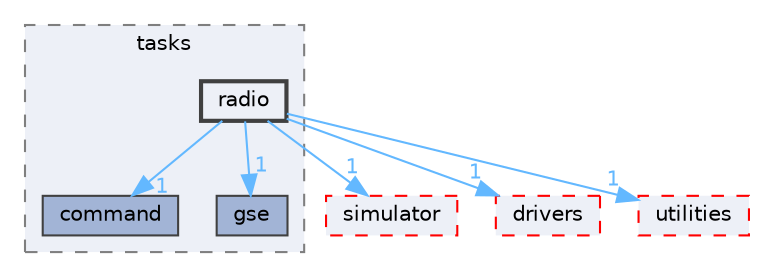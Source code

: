 digraph "radio"
{
 // INTERACTIVE_SVG=YES
 // LATEX_PDF_SIZE
  bgcolor="transparent";
  edge [fontname=Helvetica,fontsize=10,labelfontname=Helvetica,labelfontsize=10];
  node [fontname=Helvetica,fontsize=10,shape=box,height=0.2,width=0.4];
  compound=true
  subgraph clusterdir_76dd8867a16d204aa2db31affc56d971 {
    graph [ bgcolor="#edf0f7", pencolor="grey50", label="tasks", fontname=Helvetica,fontsize=10 style="filled,dashed", URL="dir_76dd8867a16d204aa2db31affc56d971.html",tooltip=""]
  dir_d700705468c111f3e92036fb5a08c541 [label="command", fillcolor="#a2b4d6", color="grey25", style="filled", URL="dir_d700705468c111f3e92036fb5a08c541.html",tooltip=""];
  dir_eab2301a68d140567e746b22d4e0c3b8 [label="gse", fillcolor="#a2b4d6", color="grey25", style="filled", URL="dir_eab2301a68d140567e746b22d4e0c3b8.html",tooltip=""];
  dir_3bee24c2dc8c35a7481f805d1077a654 [label="radio", fillcolor="#edf0f7", color="grey25", style="filled,bold", URL="dir_3bee24c2dc8c35a7481f805d1077a654.html",tooltip=""];
  }
  dir_420f87287d5a5fc6f35b7971ed84ed3f [label="simulator", fillcolor="#edf0f7", color="red", style="filled,dashed", URL="dir_420f87287d5a5fc6f35b7971ed84ed3f.html",tooltip=""];
  dir_ce9acbebd20a964a9fb527ea0a00b86e [label="drivers", fillcolor="#edf0f7", color="red", style="filled,dashed", URL="dir_ce9acbebd20a964a9fb527ea0a00b86e.html",tooltip=""];
  dir_f18bcf57bbcb015d680a06f545708a64 [label="utilities", fillcolor="#edf0f7", color="red", style="filled,dashed", URL="dir_f18bcf57bbcb015d680a06f545708a64.html",tooltip=""];
  dir_3bee24c2dc8c35a7481f805d1077a654->dir_420f87287d5a5fc6f35b7971ed84ed3f [headlabel="1", labeldistance=1.5 headhref="dir_000020_000021.html" href="dir_000020_000021.html" color="steelblue1" fontcolor="steelblue1"];
  dir_3bee24c2dc8c35a7481f805d1077a654->dir_ce9acbebd20a964a9fb527ea0a00b86e [headlabel="1", labeldistance=1.5 headhref="dir_000020_000003.html" href="dir_000020_000003.html" color="steelblue1" fontcolor="steelblue1"];
  dir_3bee24c2dc8c35a7481f805d1077a654->dir_d700705468c111f3e92036fb5a08c541 [headlabel="1", labeldistance=1.5 headhref="dir_000020_000000.html" href="dir_000020_000000.html" color="steelblue1" fontcolor="steelblue1"];
  dir_3bee24c2dc8c35a7481f805d1077a654->dir_eab2301a68d140567e746b22d4e0c3b8 [headlabel="1", labeldistance=1.5 headhref="dir_000020_000007.html" href="dir_000020_000007.html" color="steelblue1" fontcolor="steelblue1"];
  dir_3bee24c2dc8c35a7481f805d1077a654->dir_f18bcf57bbcb015d680a06f545708a64 [headlabel="1", labeldistance=1.5 headhref="dir_000020_000034.html" href="dir_000020_000034.html" color="steelblue1" fontcolor="steelblue1"];
}
